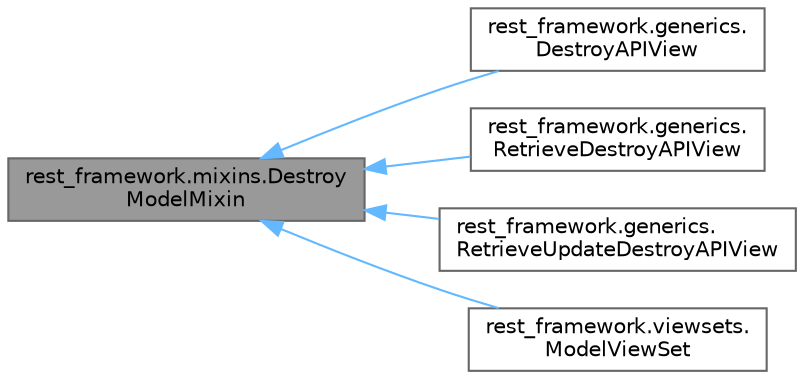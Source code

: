 digraph "rest_framework.mixins.DestroyModelMixin"
{
 // LATEX_PDF_SIZE
  bgcolor="transparent";
  edge [fontname=Helvetica,fontsize=10,labelfontname=Helvetica,labelfontsize=10];
  node [fontname=Helvetica,fontsize=10,shape=box,height=0.2,width=0.4];
  rankdir="LR";
  Node1 [id="Node000001",label="rest_framework.mixins.Destroy\lModelMixin",height=0.2,width=0.4,color="gray40", fillcolor="grey60", style="filled", fontcolor="black",tooltip=" "];
  Node1 -> Node2 [id="edge5_Node000001_Node000002",dir="back",color="steelblue1",style="solid",tooltip=" "];
  Node2 [id="Node000002",label="rest_framework.generics.\lDestroyAPIView",height=0.2,width=0.4,color="gray40", fillcolor="white", style="filled",URL="$classrest__framework_1_1generics_1_1DestroyAPIView.html",tooltip=" "];
  Node1 -> Node3 [id="edge6_Node000001_Node000003",dir="back",color="steelblue1",style="solid",tooltip=" "];
  Node3 [id="Node000003",label="rest_framework.generics.\lRetrieveDestroyAPIView",height=0.2,width=0.4,color="gray40", fillcolor="white", style="filled",URL="$classrest__framework_1_1generics_1_1RetrieveDestroyAPIView.html",tooltip=" "];
  Node1 -> Node4 [id="edge7_Node000001_Node000004",dir="back",color="steelblue1",style="solid",tooltip=" "];
  Node4 [id="Node000004",label="rest_framework.generics.\lRetrieveUpdateDestroyAPIView",height=0.2,width=0.4,color="gray40", fillcolor="white", style="filled",URL="$classrest__framework_1_1generics_1_1RetrieveUpdateDestroyAPIView.html",tooltip=" "];
  Node1 -> Node5 [id="edge8_Node000001_Node000005",dir="back",color="steelblue1",style="solid",tooltip=" "];
  Node5 [id="Node000005",label="rest_framework.viewsets.\lModelViewSet",height=0.2,width=0.4,color="gray40", fillcolor="white", style="filled",URL="$classrest__framework_1_1viewsets_1_1ModelViewSet.html",tooltip=" "];
}
